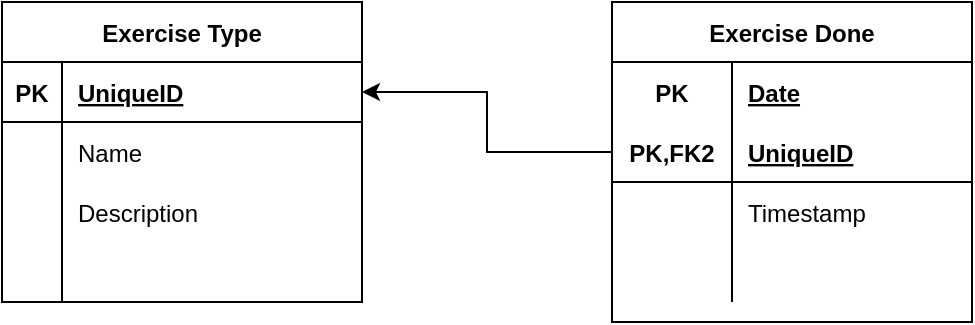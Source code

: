 <mxfile version="13.7.5" type="device"><diagram id="R2lEEEUBdFMjLlhIrx00" name="Page-1"><mxGraphModel dx="2062" dy="794" grid="1" gridSize="10" guides="1" tooltips="1" connect="1" arrows="1" fold="1" page="1" pageScale="1" pageWidth="850" pageHeight="1100" math="0" shadow="0" extFonts="Permanent Marker^https://fonts.googleapis.com/css?family=Permanent+Marker"><root><mxCell id="0"/><mxCell id="1" parent="0"/><mxCell id="FfRrSxSdP8a6bGLodqix-55" value="Exercise Type" style="shape=table;startSize=30;container=1;collapsible=1;childLayout=tableLayout;fixedRows=1;rowLines=0;fontStyle=1;align=center;resizeLast=1;" vertex="1" parent="1"><mxGeometry x="30" y="60" width="180" height="150" as="geometry"/></mxCell><mxCell id="FfRrSxSdP8a6bGLodqix-56" value="" style="shape=partialRectangle;collapsible=0;dropTarget=0;pointerEvents=0;fillColor=none;top=0;left=0;bottom=1;right=0;points=[[0,0.5],[1,0.5]];portConstraint=eastwest;" vertex="1" parent="FfRrSxSdP8a6bGLodqix-55"><mxGeometry y="30" width="180" height="30" as="geometry"/></mxCell><mxCell id="FfRrSxSdP8a6bGLodqix-57" value="PK" style="shape=partialRectangle;connectable=0;fillColor=none;top=0;left=0;bottom=0;right=0;fontStyle=1;overflow=hidden;" vertex="1" parent="FfRrSxSdP8a6bGLodqix-56"><mxGeometry width="30" height="30" as="geometry"/></mxCell><mxCell id="FfRrSxSdP8a6bGLodqix-58" value="UniqueID" style="shape=partialRectangle;connectable=0;fillColor=none;top=0;left=0;bottom=0;right=0;align=left;spacingLeft=6;fontStyle=5;overflow=hidden;" vertex="1" parent="FfRrSxSdP8a6bGLodqix-56"><mxGeometry x="30" width="150" height="30" as="geometry"/></mxCell><mxCell id="FfRrSxSdP8a6bGLodqix-59" value="" style="shape=partialRectangle;collapsible=0;dropTarget=0;pointerEvents=0;fillColor=none;top=0;left=0;bottom=0;right=0;points=[[0,0.5],[1,0.5]];portConstraint=eastwest;" vertex="1" parent="FfRrSxSdP8a6bGLodqix-55"><mxGeometry y="60" width="180" height="30" as="geometry"/></mxCell><mxCell id="FfRrSxSdP8a6bGLodqix-60" value="" style="shape=partialRectangle;connectable=0;fillColor=none;top=0;left=0;bottom=0;right=0;editable=1;overflow=hidden;" vertex="1" parent="FfRrSxSdP8a6bGLodqix-59"><mxGeometry width="30" height="30" as="geometry"/></mxCell><mxCell id="FfRrSxSdP8a6bGLodqix-61" value="Name" style="shape=partialRectangle;connectable=0;fillColor=none;top=0;left=0;bottom=0;right=0;align=left;spacingLeft=6;overflow=hidden;" vertex="1" parent="FfRrSxSdP8a6bGLodqix-59"><mxGeometry x="30" width="150" height="30" as="geometry"/></mxCell><mxCell id="FfRrSxSdP8a6bGLodqix-62" value="" style="shape=partialRectangle;collapsible=0;dropTarget=0;pointerEvents=0;fillColor=none;top=0;left=0;bottom=0;right=0;points=[[0,0.5],[1,0.5]];portConstraint=eastwest;" vertex="1" parent="FfRrSxSdP8a6bGLodqix-55"><mxGeometry y="90" width="180" height="30" as="geometry"/></mxCell><mxCell id="FfRrSxSdP8a6bGLodqix-63" value="" style="shape=partialRectangle;connectable=0;fillColor=none;top=0;left=0;bottom=0;right=0;editable=1;overflow=hidden;" vertex="1" parent="FfRrSxSdP8a6bGLodqix-62"><mxGeometry width="30" height="30" as="geometry"/></mxCell><mxCell id="FfRrSxSdP8a6bGLodqix-64" value="Description" style="shape=partialRectangle;connectable=0;fillColor=none;top=0;left=0;bottom=0;right=0;align=left;spacingLeft=6;overflow=hidden;" vertex="1" parent="FfRrSxSdP8a6bGLodqix-62"><mxGeometry x="30" width="150" height="30" as="geometry"/></mxCell><mxCell id="FfRrSxSdP8a6bGLodqix-65" value="" style="shape=partialRectangle;collapsible=0;dropTarget=0;pointerEvents=0;fillColor=none;top=0;left=0;bottom=0;right=0;points=[[0,0.5],[1,0.5]];portConstraint=eastwest;" vertex="1" parent="FfRrSxSdP8a6bGLodqix-55"><mxGeometry y="120" width="180" height="30" as="geometry"/></mxCell><mxCell id="FfRrSxSdP8a6bGLodqix-66" value="" style="shape=partialRectangle;connectable=0;fillColor=none;top=0;left=0;bottom=0;right=0;editable=1;overflow=hidden;" vertex="1" parent="FfRrSxSdP8a6bGLodqix-65"><mxGeometry width="30" height="30" as="geometry"/></mxCell><mxCell id="FfRrSxSdP8a6bGLodqix-67" value="" style="shape=partialRectangle;connectable=0;fillColor=none;top=0;left=0;bottom=0;right=0;align=left;spacingLeft=6;overflow=hidden;" vertex="1" parent="FfRrSxSdP8a6bGLodqix-65"><mxGeometry x="30" width="150" height="30" as="geometry"/></mxCell><mxCell id="FfRrSxSdP8a6bGLodqix-68" style="edgeStyle=orthogonalEdgeStyle;rounded=0;orthogonalLoop=1;jettySize=auto;html=1;exitX=0;exitY=0.5;exitDx=0;exitDy=0;entryX=1;entryY=0.5;entryDx=0;entryDy=0;" edge="1" parent="1" source="FfRrSxSdP8a6bGLodqix-46" target="FfRrSxSdP8a6bGLodqix-56"><mxGeometry relative="1" as="geometry"/></mxCell><mxCell id="FfRrSxSdP8a6bGLodqix-42" value="Exercise Done" style="shape=table;startSize=30;container=1;collapsible=1;childLayout=tableLayout;fixedRows=1;rowLines=0;fontStyle=1;align=center;resizeLast=1;" vertex="1" parent="1"><mxGeometry x="335" y="60" width="180" height="160" as="geometry"/></mxCell><mxCell id="FfRrSxSdP8a6bGLodqix-43" value="" style="shape=partialRectangle;collapsible=0;dropTarget=0;pointerEvents=0;fillColor=none;top=0;left=0;bottom=0;right=0;points=[[0,0.5],[1,0.5]];portConstraint=eastwest;" vertex="1" parent="FfRrSxSdP8a6bGLodqix-42"><mxGeometry y="30" width="180" height="30" as="geometry"/></mxCell><mxCell id="FfRrSxSdP8a6bGLodqix-44" value="PK" style="shape=partialRectangle;connectable=0;fillColor=none;top=0;left=0;bottom=0;right=0;fontStyle=1;overflow=hidden;" vertex="1" parent="FfRrSxSdP8a6bGLodqix-43"><mxGeometry width="60" height="30" as="geometry"/></mxCell><mxCell id="FfRrSxSdP8a6bGLodqix-45" value="Date" style="shape=partialRectangle;connectable=0;fillColor=none;top=0;left=0;bottom=0;right=0;align=left;spacingLeft=6;fontStyle=5;overflow=hidden;" vertex="1" parent="FfRrSxSdP8a6bGLodqix-43"><mxGeometry x="60" width="120" height="30" as="geometry"/></mxCell><mxCell id="FfRrSxSdP8a6bGLodqix-46" value="" style="shape=partialRectangle;collapsible=0;dropTarget=0;pointerEvents=0;fillColor=none;top=0;left=0;bottom=1;right=0;points=[[0,0.5],[1,0.5]];portConstraint=eastwest;" vertex="1" parent="FfRrSxSdP8a6bGLodqix-42"><mxGeometry y="60" width="180" height="30" as="geometry"/></mxCell><mxCell id="FfRrSxSdP8a6bGLodqix-47" value="PK,FK2" style="shape=partialRectangle;connectable=0;fillColor=none;top=0;left=0;bottom=0;right=0;fontStyle=1;overflow=hidden;" vertex="1" parent="FfRrSxSdP8a6bGLodqix-46"><mxGeometry width="60" height="30" as="geometry"/></mxCell><mxCell id="FfRrSxSdP8a6bGLodqix-48" value="UniqueID" style="shape=partialRectangle;connectable=0;fillColor=none;top=0;left=0;bottom=0;right=0;align=left;spacingLeft=6;fontStyle=5;overflow=hidden;" vertex="1" parent="FfRrSxSdP8a6bGLodqix-46"><mxGeometry x="60" width="120" height="30" as="geometry"/></mxCell><mxCell id="FfRrSxSdP8a6bGLodqix-49" value="" style="shape=partialRectangle;collapsible=0;dropTarget=0;pointerEvents=0;fillColor=none;top=0;left=0;bottom=0;right=0;points=[[0,0.5],[1,0.5]];portConstraint=eastwest;" vertex="1" parent="FfRrSxSdP8a6bGLodqix-42"><mxGeometry y="90" width="180" height="30" as="geometry"/></mxCell><mxCell id="FfRrSxSdP8a6bGLodqix-50" value="" style="shape=partialRectangle;connectable=0;fillColor=none;top=0;left=0;bottom=0;right=0;editable=1;overflow=hidden;" vertex="1" parent="FfRrSxSdP8a6bGLodqix-49"><mxGeometry width="60" height="30" as="geometry"/></mxCell><mxCell id="FfRrSxSdP8a6bGLodqix-51" value="Timestamp" style="shape=partialRectangle;connectable=0;fillColor=none;top=0;left=0;bottom=0;right=0;align=left;spacingLeft=6;overflow=hidden;" vertex="1" parent="FfRrSxSdP8a6bGLodqix-49"><mxGeometry x="60" width="120" height="30" as="geometry"/></mxCell><mxCell id="FfRrSxSdP8a6bGLodqix-52" value="" style="shape=partialRectangle;collapsible=0;dropTarget=0;pointerEvents=0;fillColor=none;top=0;left=0;bottom=0;right=0;points=[[0,0.5],[1,0.5]];portConstraint=eastwest;" vertex="1" parent="FfRrSxSdP8a6bGLodqix-42"><mxGeometry y="120" width="180" height="30" as="geometry"/></mxCell><mxCell id="FfRrSxSdP8a6bGLodqix-53" value="" style="shape=partialRectangle;connectable=0;fillColor=none;top=0;left=0;bottom=0;right=0;editable=1;overflow=hidden;" vertex="1" parent="FfRrSxSdP8a6bGLodqix-52"><mxGeometry width="60" height="30" as="geometry"/></mxCell><mxCell id="FfRrSxSdP8a6bGLodqix-54" value="" style="shape=partialRectangle;connectable=0;fillColor=none;top=0;left=0;bottom=0;right=0;align=left;spacingLeft=6;overflow=hidden;" vertex="1" parent="FfRrSxSdP8a6bGLodqix-52"><mxGeometry x="60" width="120" height="30" as="geometry"/></mxCell></root></mxGraphModel></diagram></mxfile>